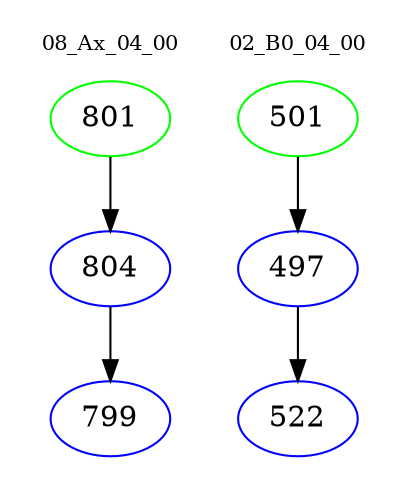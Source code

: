 digraph{
subgraph cluster_0 {
color = white
label = "08_Ax_04_00";
fontsize=10;
T0_801 [label="801", color="green"]
T0_801 -> T0_804 [color="black"]
T0_804 [label="804", color="blue"]
T0_804 -> T0_799 [color="black"]
T0_799 [label="799", color="blue"]
}
subgraph cluster_1 {
color = white
label = "02_B0_04_00";
fontsize=10;
T1_501 [label="501", color="green"]
T1_501 -> T1_497 [color="black"]
T1_497 [label="497", color="blue"]
T1_497 -> T1_522 [color="black"]
T1_522 [label="522", color="blue"]
}
}
